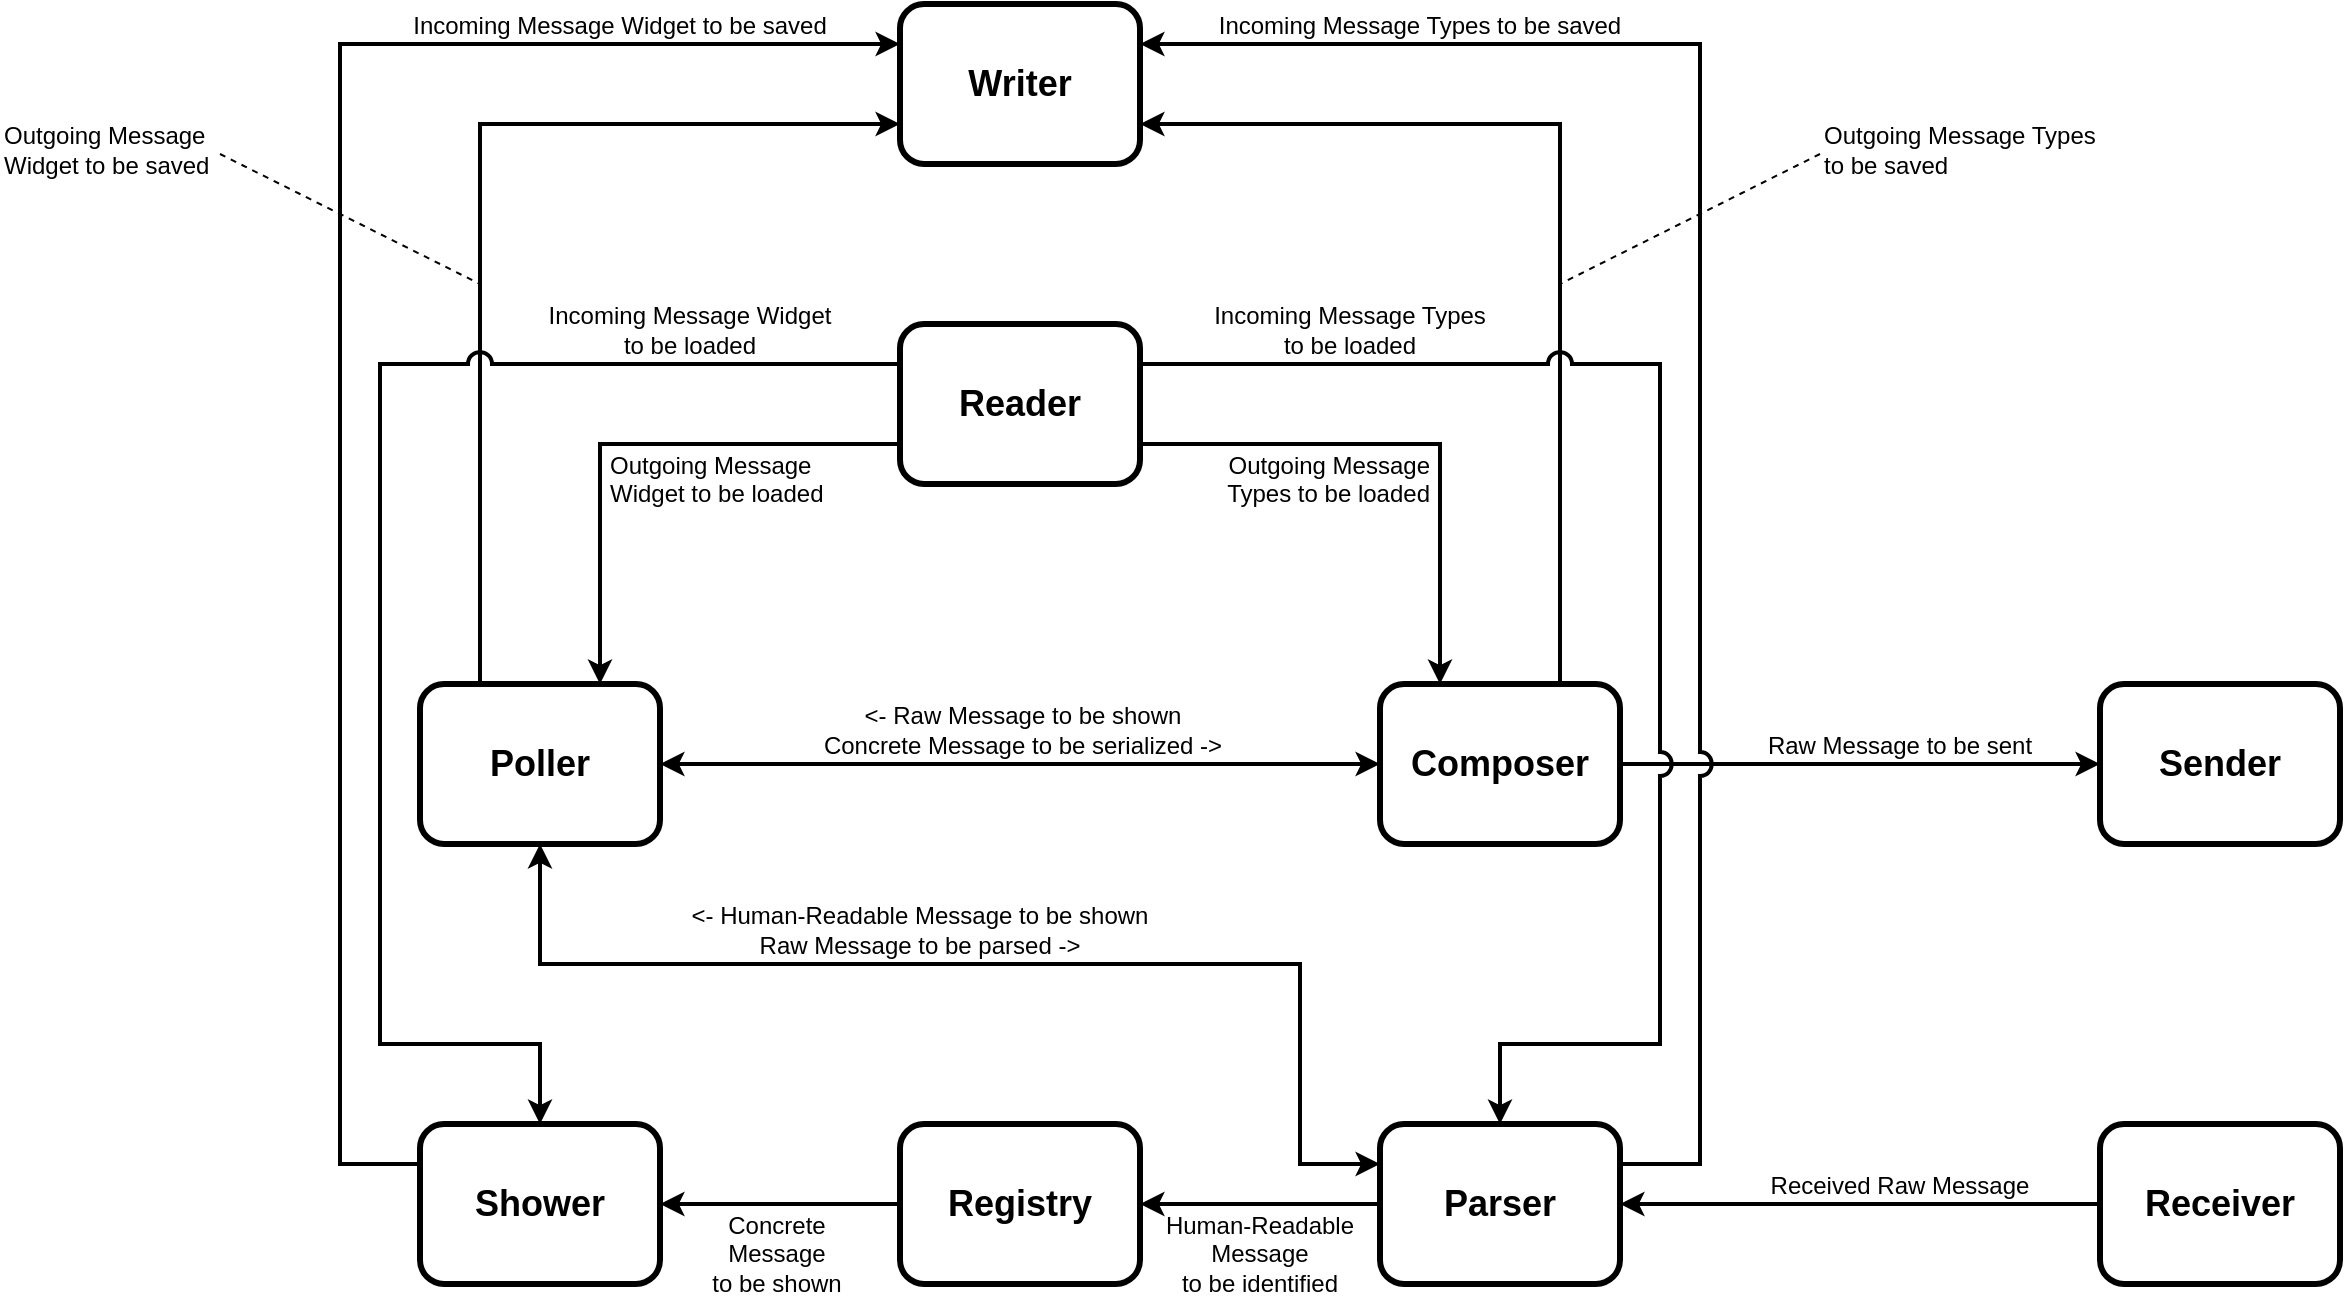 <mxfile version="24.7.17">
  <diagram name="Page-1" id="uqv7fCo5bTJ5ZhZfO4SZ">
    <mxGraphModel dx="2045" dy="648" grid="1" gridSize="10" guides="1" tooltips="1" connect="1" arrows="1" fold="1" page="1" pageScale="1" pageWidth="850" pageHeight="850" math="0" shadow="0">
      <root>
        <mxCell id="0" />
        <mxCell id="1" parent="0" />
        <mxCell id="o858JBSHndgNJicVqMe8-1" value="Sender" style="rounded=1;whiteSpace=wrap;html=1;strokeWidth=3;fontSize=18;fontStyle=1" parent="1" vertex="1">
          <mxGeometry x="420" y="400" width="120" height="80" as="geometry" />
        </mxCell>
        <mxCell id="o858JBSHndgNJicVqMe8-11" style="edgeStyle=orthogonalEdgeStyle;rounded=0;orthogonalLoop=1;jettySize=auto;html=1;entryX=1;entryY=0.5;entryDx=0;entryDy=0;strokeWidth=2;jumpStyle=arc;jumpSize=10;" parent="1" source="o858JBSHndgNJicVqMe8-2" target="o858JBSHndgNJicVqMe8-4" edge="1">
          <mxGeometry relative="1" as="geometry" />
        </mxCell>
        <mxCell id="o858JBSHndgNJicVqMe8-2" value="Receiver" style="rounded=1;whiteSpace=wrap;html=1;strokeWidth=3;fontSize=18;fontStyle=1" parent="1" vertex="1">
          <mxGeometry x="420" y="620" width="120" height="80" as="geometry" />
        </mxCell>
        <mxCell id="o858JBSHndgNJicVqMe8-9" style="edgeStyle=orthogonalEdgeStyle;rounded=0;orthogonalLoop=1;jettySize=auto;html=1;exitX=1;exitY=0.5;exitDx=0;exitDy=0;strokeWidth=2;jumpStyle=arc;jumpSize=10;" parent="1" source="o858JBSHndgNJicVqMe8-3" target="o858JBSHndgNJicVqMe8-1" edge="1">
          <mxGeometry relative="1" as="geometry" />
        </mxCell>
        <mxCell id="o858JBSHndgNJicVqMe8-19" style="edgeStyle=orthogonalEdgeStyle;rounded=0;orthogonalLoop=1;jettySize=auto;html=1;exitX=0.75;exitY=0;exitDx=0;exitDy=0;entryX=1;entryY=0.75;entryDx=0;entryDy=0;strokeWidth=2;jumpStyle=arc;jumpSize=10;" parent="1" source="o858JBSHndgNJicVqMe8-3" target="o858JBSHndgNJicVqMe8-7" edge="1">
          <mxGeometry relative="1" as="geometry" />
        </mxCell>
        <mxCell id="JRmdhpunygueFMFv0M05-16" style="edgeStyle=orthogonalEdgeStyle;rounded=0;orthogonalLoop=1;jettySize=auto;html=1;fontStyle=0;strokeWidth=2;startArrow=classic;startFill=1;" parent="1" source="o858JBSHndgNJicVqMe8-3" target="o858JBSHndgNJicVqMe8-5" edge="1">
          <mxGeometry relative="1" as="geometry" />
        </mxCell>
        <mxCell id="o858JBSHndgNJicVqMe8-3" value="Composer" style="rounded=1;whiteSpace=wrap;html=1;strokeWidth=3;fontSize=18;fontStyle=1" parent="1" vertex="1">
          <mxGeometry x="60" y="400" width="120" height="80" as="geometry" />
        </mxCell>
        <mxCell id="o858JBSHndgNJicVqMe8-12" style="edgeStyle=orthogonalEdgeStyle;rounded=0;orthogonalLoop=1;jettySize=auto;html=1;strokeWidth=2;jumpStyle=arc;jumpSize=10;exitX=0;exitY=0.5;exitDx=0;exitDy=0;" parent="1" source="o858JBSHndgNJicVqMe8-4" target="JRmdhpunygueFMFv0M05-1" edge="1">
          <mxGeometry relative="1" as="geometry">
            <Array as="points">
              <mxPoint x="40" y="660" />
              <mxPoint x="40" y="660" />
            </Array>
          </mxGeometry>
        </mxCell>
        <mxCell id="o858JBSHndgNJicVqMe8-20" style="edgeStyle=orthogonalEdgeStyle;rounded=0;orthogonalLoop=1;jettySize=auto;html=1;exitX=1;exitY=0.25;exitDx=0;exitDy=0;entryX=1;entryY=0.25;entryDx=0;entryDy=0;strokeWidth=2;jumpStyle=arc;jumpSize=10;" parent="1" source="o858JBSHndgNJicVqMe8-4" target="o858JBSHndgNJicVqMe8-7" edge="1">
          <mxGeometry relative="1" as="geometry">
            <Array as="points">
              <mxPoint x="220" y="640" />
              <mxPoint x="220" y="80" />
            </Array>
          </mxGeometry>
        </mxCell>
        <mxCell id="JRmdhpunygueFMFv0M05-18" style="edgeStyle=orthogonalEdgeStyle;rounded=0;orthogonalLoop=1;jettySize=auto;html=1;exitX=0;exitY=0.25;exitDx=0;exitDy=0;entryX=0.5;entryY=1;entryDx=0;entryDy=0;strokeWidth=2;startArrow=classic;startFill=1;" parent="1" source="o858JBSHndgNJicVqMe8-4" target="o858JBSHndgNJicVqMe8-5" edge="1">
          <mxGeometry relative="1" as="geometry">
            <Array as="points">
              <mxPoint x="20" y="640" />
              <mxPoint x="20" y="540" />
              <mxPoint x="-360" y="540" />
            </Array>
          </mxGeometry>
        </mxCell>
        <mxCell id="o858JBSHndgNJicVqMe8-4" value="Parser" style="rounded=1;whiteSpace=wrap;html=1;strokeWidth=3;fontSize=18;fontStyle=1" parent="1" vertex="1">
          <mxGeometry x="60" y="620" width="120" height="80" as="geometry" />
        </mxCell>
        <mxCell id="o858JBSHndgNJicVqMe8-21" style="edgeStyle=orthogonalEdgeStyle;rounded=0;orthogonalLoop=1;jettySize=auto;html=1;exitX=0.25;exitY=0;exitDx=0;exitDy=0;entryX=0;entryY=0.75;entryDx=0;entryDy=0;strokeWidth=2;jumpStyle=arc;jumpSize=10;" parent="1" source="o858JBSHndgNJicVqMe8-5" target="o858JBSHndgNJicVqMe8-7" edge="1">
          <mxGeometry relative="1" as="geometry">
            <mxPoint x="-200" y="160" as="targetPoint" />
          </mxGeometry>
        </mxCell>
        <mxCell id="o858JBSHndgNJicVqMe8-5" value="Poller" style="rounded=1;whiteSpace=wrap;html=1;strokeWidth=3;fontSize=18;fontStyle=1" parent="1" vertex="1">
          <mxGeometry x="-420" y="400" width="120" height="80" as="geometry" />
        </mxCell>
        <mxCell id="o858JBSHndgNJicVqMe8-22" style="edgeStyle=orthogonalEdgeStyle;rounded=0;orthogonalLoop=1;jettySize=auto;html=1;exitX=0;exitY=0.25;exitDx=0;exitDy=0;entryX=0;entryY=0.25;entryDx=0;entryDy=0;strokeWidth=2;jumpStyle=arc;jumpSize=10;" parent="1" source="o858JBSHndgNJicVqMe8-6" target="o858JBSHndgNJicVqMe8-7" edge="1">
          <mxGeometry relative="1" as="geometry">
            <mxPoint x="-200" y="120" as="targetPoint" />
            <Array as="points">
              <mxPoint x="-460" y="640" />
              <mxPoint x="-460" y="80" />
            </Array>
          </mxGeometry>
        </mxCell>
        <mxCell id="o858JBSHndgNJicVqMe8-6" value="Shower" style="rounded=1;whiteSpace=wrap;html=1;strokeWidth=3;fontSize=18;fontStyle=1" parent="1" vertex="1">
          <mxGeometry x="-420" y="620" width="120" height="80" as="geometry" />
        </mxCell>
        <mxCell id="o858JBSHndgNJicVqMe8-7" value="Writer" style="rounded=1;whiteSpace=wrap;html=1;strokeWidth=3;fontSize=18;fontStyle=1" parent="1" vertex="1">
          <mxGeometry x="-180" y="60" width="120" height="80" as="geometry" />
        </mxCell>
        <mxCell id="o858JBSHndgNJicVqMe8-13" style="edgeStyle=orthogonalEdgeStyle;rounded=0;orthogonalLoop=1;jettySize=auto;html=1;exitX=1;exitY=0.25;exitDx=0;exitDy=0;entryX=0.5;entryY=0;entryDx=0;entryDy=0;strokeWidth=2;jumpStyle=arc;jumpSize=10;" parent="1" source="o858JBSHndgNJicVqMe8-8" target="o858JBSHndgNJicVqMe8-4" edge="1">
          <mxGeometry relative="1" as="geometry">
            <Array as="points">
              <mxPoint x="200" y="240" />
              <mxPoint x="200" y="580" />
              <mxPoint x="120" y="580" />
            </Array>
          </mxGeometry>
        </mxCell>
        <mxCell id="o858JBSHndgNJicVqMe8-14" style="edgeStyle=orthogonalEdgeStyle;rounded=0;orthogonalLoop=1;jettySize=auto;html=1;exitX=1;exitY=0.75;exitDx=0;exitDy=0;entryX=0.25;entryY=0;entryDx=0;entryDy=0;strokeWidth=2;jumpStyle=arc;jumpSize=10;" parent="1" source="o858JBSHndgNJicVqMe8-8" target="o858JBSHndgNJicVqMe8-3" edge="1">
          <mxGeometry relative="1" as="geometry" />
        </mxCell>
        <mxCell id="o858JBSHndgNJicVqMe8-15" style="edgeStyle=orthogonalEdgeStyle;rounded=0;orthogonalLoop=1;jettySize=auto;html=1;exitX=0;exitY=0.25;exitDx=0;exitDy=0;entryX=0.5;entryY=0;entryDx=0;entryDy=0;strokeWidth=2;jumpStyle=arc;jumpSize=10;" parent="1" source="o858JBSHndgNJicVqMe8-8" target="o858JBSHndgNJicVqMe8-6" edge="1">
          <mxGeometry relative="1" as="geometry">
            <mxPoint x="-200" y="240" as="sourcePoint" />
            <Array as="points">
              <mxPoint x="-440" y="240" />
              <mxPoint x="-440" y="580" />
              <mxPoint x="-360" y="580" />
            </Array>
          </mxGeometry>
        </mxCell>
        <mxCell id="o858JBSHndgNJicVqMe8-16" style="edgeStyle=orthogonalEdgeStyle;rounded=0;orthogonalLoop=1;jettySize=auto;html=1;exitX=0;exitY=0.75;exitDx=0;exitDy=0;entryX=0.75;entryY=0;entryDx=0;entryDy=0;strokeWidth=2;jumpStyle=arc;jumpSize=10;" parent="1" source="o858JBSHndgNJicVqMe8-8" target="o858JBSHndgNJicVqMe8-5" edge="1">
          <mxGeometry relative="1" as="geometry">
            <mxPoint x="-200" y="280" as="sourcePoint" />
          </mxGeometry>
        </mxCell>
        <mxCell id="o858JBSHndgNJicVqMe8-8" value="Reader" style="rounded=1;whiteSpace=wrap;html=1;strokeWidth=3;fontSize=18;fontStyle=1" parent="1" vertex="1">
          <mxGeometry x="-180" y="220" width="120" height="80" as="geometry" />
        </mxCell>
        <mxCell id="o858JBSHndgNJicVqMe8-23" value="Raw Message to be sent" style="text;html=1;align=center;verticalAlign=bottom;whiteSpace=wrap;rounded=0;" parent="1" vertex="1">
          <mxGeometry x="240" y="420" width="160" height="20" as="geometry" />
        </mxCell>
        <mxCell id="o858JBSHndgNJicVqMe8-24" value="Received Raw Message" style="text;html=1;align=center;verticalAlign=bottom;whiteSpace=wrap;rounded=0;" parent="1" vertex="1">
          <mxGeometry x="240" y="640" width="160" height="20" as="geometry" />
        </mxCell>
        <mxCell id="o858JBSHndgNJicVqMe8-27" value="Human-Readable Message&lt;br&gt;&lt;div&gt;to be identified&lt;/div&gt;" style="text;html=1;align=center;verticalAlign=top;whiteSpace=wrap;rounded=0;spacingLeft=0;spacingTop=-3;" parent="1" vertex="1">
          <mxGeometry x="-50" y="660" width="100" height="50" as="geometry" />
        </mxCell>
        <mxCell id="o858JBSHndgNJicVqMe8-28" value="Incoming Message Types to be saved" style="text;html=1;align=center;verticalAlign=bottom;whiteSpace=wrap;rounded=0;" parent="1" vertex="1">
          <mxGeometry x="-40" y="60" width="240" height="20" as="geometry" />
        </mxCell>
        <mxCell id="o858JBSHndgNJicVqMe8-29" value="Incoming Message Widget to be saved" style="text;html=1;align=center;verticalAlign=bottom;whiteSpace=wrap;rounded=0;" parent="1" vertex="1">
          <mxGeometry x="-440" y="60" width="240" height="20" as="geometry" />
        </mxCell>
        <mxCell id="o858JBSHndgNJicVqMe8-31" style="rounded=0;orthogonalLoop=1;jettySize=auto;html=1;exitX=0;exitY=0.5;exitDx=0;exitDy=0;endArrow=none;endFill=0;dashed=1;" parent="1" source="o858JBSHndgNJicVqMe8-30" edge="1">
          <mxGeometry relative="1" as="geometry">
            <mxPoint x="150" y="200" as="targetPoint" />
          </mxGeometry>
        </mxCell>
        <mxCell id="o858JBSHndgNJicVqMe8-30" value="Outgoing Message Types to be saved" style="text;html=1;align=left;verticalAlign=bottom;whiteSpace=wrap;rounded=0;" parent="1" vertex="1">
          <mxGeometry x="280" y="120" width="140" height="30" as="geometry" />
        </mxCell>
        <mxCell id="o858JBSHndgNJicVqMe8-33" style="rounded=0;orthogonalLoop=1;jettySize=auto;html=1;exitX=1;exitY=0.5;exitDx=0;exitDy=0;dashed=1;endArrow=none;endFill=0;" parent="1" source="o858JBSHndgNJicVqMe8-32" edge="1">
          <mxGeometry relative="1" as="geometry">
            <mxPoint x="-390" y="200" as="targetPoint" />
          </mxGeometry>
        </mxCell>
        <mxCell id="o858JBSHndgNJicVqMe8-32" value="Outgoing Message Widget to be saved" style="text;html=1;align=left;verticalAlign=bottom;whiteSpace=wrap;rounded=0;" parent="1" vertex="1">
          <mxGeometry x="-630" y="120" width="110" height="30" as="geometry" />
        </mxCell>
        <mxCell id="o858JBSHndgNJicVqMe8-36" value="Incoming Message Types&lt;div&gt;to be loaded&lt;/div&gt;" style="text;html=1;align=center;verticalAlign=bottom;whiteSpace=wrap;rounded=0;" parent="1" vertex="1">
          <mxGeometry x="-40" y="210" width="170" height="30" as="geometry" />
        </mxCell>
        <mxCell id="o858JBSHndgNJicVqMe8-37" value="Incoming Message Widget&lt;div&gt;to be loaded&lt;/div&gt;" style="text;html=1;align=center;verticalAlign=bottom;whiteSpace=wrap;rounded=0;" parent="1" vertex="1">
          <mxGeometry x="-370" y="210" width="170" height="30" as="geometry" />
        </mxCell>
        <mxCell id="o858JBSHndgNJicVqMe8-38" value="Outgoing Message Types to be loaded" style="text;html=1;align=right;verticalAlign=top;whiteSpace=wrap;rounded=0;spacingRight=3;spacingTop=-3;" parent="1" vertex="1">
          <mxGeometry x="-40" y="280" width="130" height="30" as="geometry" />
        </mxCell>
        <mxCell id="o858JBSHndgNJicVqMe8-39" value="Outgoing Message Widget to be loaded" style="text;html=1;align=left;verticalAlign=top;whiteSpace=wrap;rounded=0;spacingLeft=3;spacingTop=-3;" parent="1" vertex="1">
          <mxGeometry x="-330" y="280" width="130" height="30" as="geometry" />
        </mxCell>
        <mxCell id="JRmdhpunygueFMFv0M05-4" style="edgeStyle=orthogonalEdgeStyle;rounded=0;orthogonalLoop=1;jettySize=auto;html=1;entryX=1;entryY=0.5;entryDx=0;entryDy=0;strokeWidth=2;" parent="1" source="JRmdhpunygueFMFv0M05-1" target="o858JBSHndgNJicVqMe8-6" edge="1">
          <mxGeometry relative="1" as="geometry">
            <Array as="points">
              <mxPoint x="-170" y="660" />
              <mxPoint x="-170" y="660" />
            </Array>
          </mxGeometry>
        </mxCell>
        <mxCell id="JRmdhpunygueFMFv0M05-1" value="Registry" style="rounded=1;whiteSpace=wrap;html=1;strokeWidth=3;fontSize=18;fontStyle=1" parent="1" vertex="1">
          <mxGeometry x="-180" y="620" width="120" height="80" as="geometry" />
        </mxCell>
        <mxCell id="JRmdhpunygueFMFv0M05-5" value="Concrete Message&lt;br&gt;&lt;div&gt;to be shown&lt;br&gt;&lt;/div&gt;" style="text;html=1;align=center;verticalAlign=top;whiteSpace=wrap;rounded=0;spacingLeft=0;spacingRight=3;spacingTop=-3;" parent="1" vertex="1">
          <mxGeometry x="-280" y="660" width="80" height="50" as="geometry" />
        </mxCell>
        <mxCell id="JRmdhpunygueFMFv0M05-8" value="&amp;lt;- Raw Message&amp;nbsp;&lt;span style=&quot;background-color: initial;&quot;&gt;to be shown&lt;/span&gt;&lt;div&gt;Concrete Message to be serialized -&amp;gt;&lt;/div&gt;" style="text;html=1;align=center;verticalAlign=bottom;whiteSpace=wrap;rounded=0;spacingLeft=3;" parent="1" vertex="1">
          <mxGeometry x="-280" y="410" width="320" height="30" as="geometry" />
        </mxCell>
        <mxCell id="JRmdhpunygueFMFv0M05-20" value="&amp;lt;- Human-Readable Message&amp;nbsp;&lt;span style=&quot;background-color: initial;&quot;&gt;to be shown&lt;/span&gt;&lt;div&gt;&lt;span style=&quot;background-color: initial;&quot;&gt;Raw Message to be parsed -&amp;gt;&lt;/span&gt;&lt;/div&gt;" style="text;html=1;align=center;verticalAlign=bottom;whiteSpace=wrap;rounded=0;spacingLeft=0;" parent="1" vertex="1">
          <mxGeometry x="-340" y="510" width="340" height="30" as="geometry" />
        </mxCell>
      </root>
    </mxGraphModel>
  </diagram>
</mxfile>

